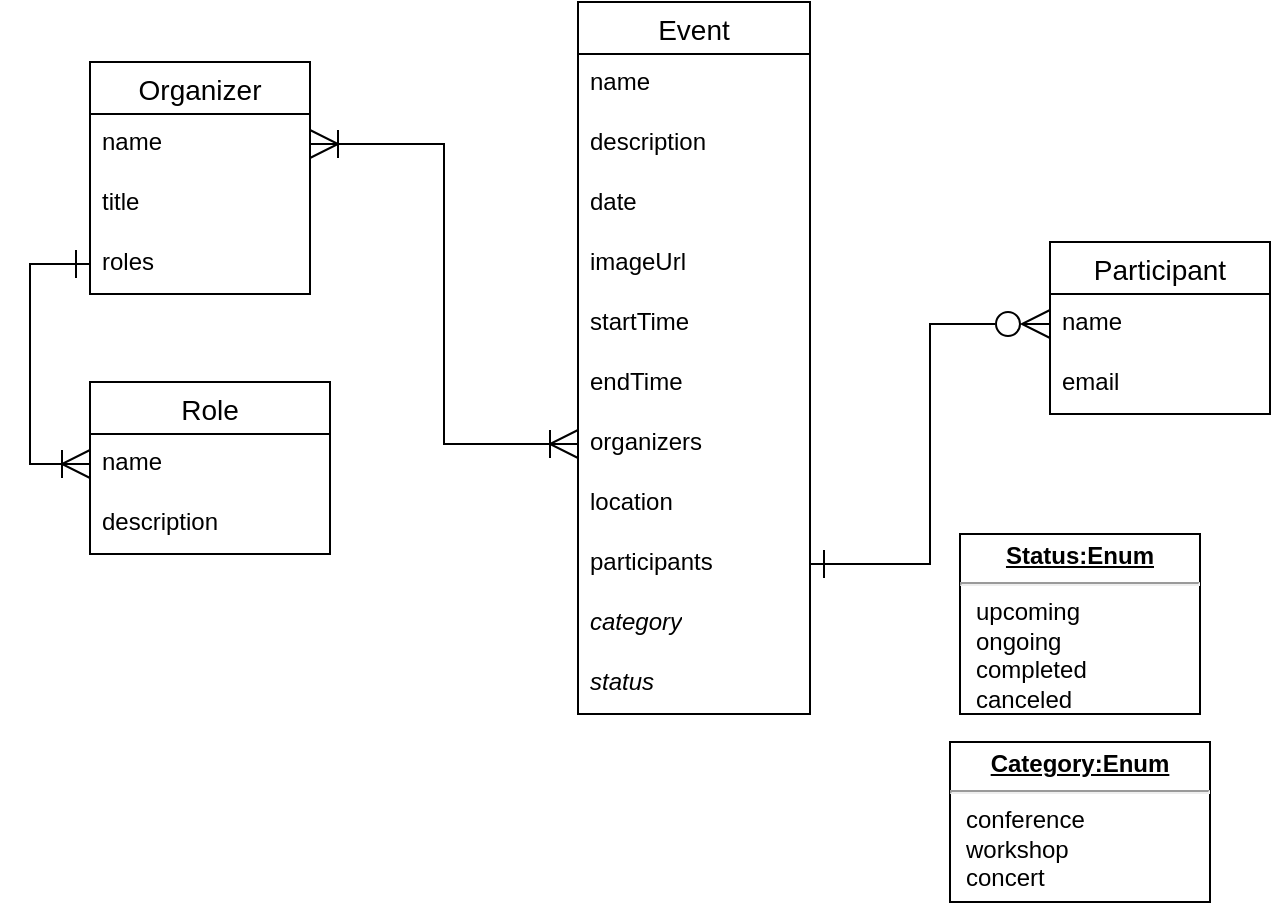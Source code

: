 <mxfile version="22.1.2" type="device">
  <diagram name="Page-1" id="iyOxccVHX-1PbVlOvUsJ">
    <mxGraphModel dx="620" dy="838" grid="1" gridSize="10" guides="1" tooltips="1" connect="1" arrows="1" fold="1" page="1" pageScale="1" pageWidth="827" pageHeight="1169" math="0" shadow="0">
      <root>
        <mxCell id="0" />
        <mxCell id="1" parent="0" />
        <mxCell id="uacM6YIYrOew7gTeRPO1-1" value="Event" style="swimlane;fontStyle=0;childLayout=stackLayout;horizontal=1;startSize=26;horizontalStack=0;resizeParent=1;resizeParentMax=0;resizeLast=0;collapsible=1;marginBottom=0;align=center;fontSize=14;" parent="1" vertex="1">
          <mxGeometry x="334" y="90" width="116" height="356" as="geometry" />
        </mxCell>
        <mxCell id="uacM6YIYrOew7gTeRPO1-2" value="name" style="text;strokeColor=none;fillColor=none;spacingLeft=4;spacingRight=4;overflow=hidden;rotatable=0;points=[[0,0.5],[1,0.5]];portConstraint=eastwest;fontSize=12;whiteSpace=wrap;html=1;" parent="uacM6YIYrOew7gTeRPO1-1" vertex="1">
          <mxGeometry y="26" width="116" height="30" as="geometry" />
        </mxCell>
        <mxCell id="uacM6YIYrOew7gTeRPO1-3" value="description" style="text;strokeColor=none;fillColor=none;spacingLeft=4;spacingRight=4;overflow=hidden;rotatable=0;points=[[0,0.5],[1,0.5]];portConstraint=eastwest;fontSize=12;whiteSpace=wrap;html=1;" parent="uacM6YIYrOew7gTeRPO1-1" vertex="1">
          <mxGeometry y="56" width="116" height="30" as="geometry" />
        </mxCell>
        <mxCell id="uacM6YIYrOew7gTeRPO1-4" value="date" style="text;strokeColor=none;fillColor=none;spacingLeft=4;spacingRight=4;overflow=hidden;rotatable=0;points=[[0,0.5],[1,0.5]];portConstraint=eastwest;fontSize=12;whiteSpace=wrap;html=1;" parent="uacM6YIYrOew7gTeRPO1-1" vertex="1">
          <mxGeometry y="86" width="116" height="30" as="geometry" />
        </mxCell>
        <mxCell id="ffjIof6qUn_GduV8Aljk-5" value="imageUrl" style="text;strokeColor=none;fillColor=none;spacingLeft=4;spacingRight=4;overflow=hidden;rotatable=0;points=[[0,0.5],[1,0.5]];portConstraint=eastwest;fontSize=12;whiteSpace=wrap;html=1;" vertex="1" parent="uacM6YIYrOew7gTeRPO1-1">
          <mxGeometry y="116" width="116" height="30" as="geometry" />
        </mxCell>
        <mxCell id="uacM6YIYrOew7gTeRPO1-5" value="startTime" style="text;strokeColor=none;fillColor=none;spacingLeft=4;spacingRight=4;overflow=hidden;rotatable=0;points=[[0,0.5],[1,0.5]];portConstraint=eastwest;fontSize=12;whiteSpace=wrap;html=1;" parent="uacM6YIYrOew7gTeRPO1-1" vertex="1">
          <mxGeometry y="146" width="116" height="30" as="geometry" />
        </mxCell>
        <mxCell id="uacM6YIYrOew7gTeRPO1-6" value="endTime" style="text;strokeColor=none;fillColor=none;spacingLeft=4;spacingRight=4;overflow=hidden;rotatable=0;points=[[0,0.5],[1,0.5]];portConstraint=eastwest;fontSize=12;whiteSpace=wrap;html=1;" parent="uacM6YIYrOew7gTeRPO1-1" vertex="1">
          <mxGeometry y="176" width="116" height="30" as="geometry" />
        </mxCell>
        <mxCell id="uacM6YIYrOew7gTeRPO1-7" value="organizers" style="text;strokeColor=none;fillColor=none;spacingLeft=4;spacingRight=4;overflow=hidden;rotatable=0;points=[[0,0.5],[1,0.5]];portConstraint=eastwest;fontSize=12;whiteSpace=wrap;html=1;" parent="uacM6YIYrOew7gTeRPO1-1" vertex="1">
          <mxGeometry y="206" width="116" height="30" as="geometry" />
        </mxCell>
        <mxCell id="uacM6YIYrOew7gTeRPO1-8" value="location" style="text;strokeColor=none;fillColor=none;spacingLeft=4;spacingRight=4;overflow=hidden;rotatable=0;points=[[0,0.5],[1,0.5]];portConstraint=eastwest;fontSize=12;whiteSpace=wrap;html=1;" parent="uacM6YIYrOew7gTeRPO1-1" vertex="1">
          <mxGeometry y="236" width="116" height="30" as="geometry" />
        </mxCell>
        <mxCell id="uacM6YIYrOew7gTeRPO1-9" value="participants" style="text;strokeColor=none;fillColor=none;spacingLeft=4;spacingRight=4;overflow=hidden;rotatable=0;points=[[0,0.5],[1,0.5]];portConstraint=eastwest;fontSize=12;whiteSpace=wrap;html=1;" parent="uacM6YIYrOew7gTeRPO1-1" vertex="1">
          <mxGeometry y="266" width="116" height="30" as="geometry" />
        </mxCell>
        <mxCell id="uacM6YIYrOew7gTeRPO1-10" value="category" style="text;strokeColor=none;fillColor=none;spacingLeft=4;spacingRight=4;overflow=hidden;rotatable=0;points=[[0,0.5],[1,0.5]];portConstraint=eastwest;fontSize=12;whiteSpace=wrap;html=1;fontStyle=2" parent="uacM6YIYrOew7gTeRPO1-1" vertex="1">
          <mxGeometry y="296" width="116" height="30" as="geometry" />
        </mxCell>
        <mxCell id="uacM6YIYrOew7gTeRPO1-31" value="status" style="text;strokeColor=none;fillColor=none;spacingLeft=4;spacingRight=4;overflow=hidden;rotatable=0;points=[[0,0.5],[1,0.5]];portConstraint=eastwest;fontSize=12;whiteSpace=wrap;html=1;fontStyle=2" parent="uacM6YIYrOew7gTeRPO1-1" vertex="1">
          <mxGeometry y="326" width="116" height="30" as="geometry" />
        </mxCell>
        <mxCell id="uacM6YIYrOew7gTeRPO1-11" value="Organizer" style="swimlane;fontStyle=0;childLayout=stackLayout;horizontal=1;startSize=26;horizontalStack=0;resizeParent=1;resizeParentMax=0;resizeLast=0;collapsible=1;marginBottom=0;align=center;fontSize=14;" parent="1" vertex="1">
          <mxGeometry x="90" y="120" width="110" height="116" as="geometry" />
        </mxCell>
        <mxCell id="uacM6YIYrOew7gTeRPO1-12" value="name" style="text;strokeColor=none;fillColor=none;spacingLeft=4;spacingRight=4;overflow=hidden;rotatable=0;points=[[0,0.5],[1,0.5]];portConstraint=eastwest;fontSize=12;whiteSpace=wrap;html=1;" parent="uacM6YIYrOew7gTeRPO1-11" vertex="1">
          <mxGeometry y="26" width="110" height="30" as="geometry" />
        </mxCell>
        <mxCell id="uacM6YIYrOew7gTeRPO1-13" value="title" style="text;strokeColor=none;fillColor=none;spacingLeft=4;spacingRight=4;overflow=hidden;rotatable=0;points=[[0,0.5],[1,0.5]];portConstraint=eastwest;fontSize=12;whiteSpace=wrap;html=1;" parent="uacM6YIYrOew7gTeRPO1-11" vertex="1">
          <mxGeometry y="56" width="110" height="30" as="geometry" />
        </mxCell>
        <mxCell id="uacM6YIYrOew7gTeRPO1-14" value="roles" style="text;strokeColor=none;fillColor=none;spacingLeft=4;spacingRight=4;overflow=hidden;rotatable=0;points=[[0,0.5],[1,0.5]];portConstraint=eastwest;fontSize=12;whiteSpace=wrap;html=1;" parent="uacM6YIYrOew7gTeRPO1-11" vertex="1">
          <mxGeometry y="86" width="110" height="30" as="geometry" />
        </mxCell>
        <mxCell id="uacM6YIYrOew7gTeRPO1-21" value="Role" style="swimlane;fontStyle=0;childLayout=stackLayout;horizontal=1;startSize=26;horizontalStack=0;resizeParent=1;resizeParentMax=0;resizeLast=0;collapsible=1;marginBottom=0;align=center;fontSize=14;" parent="1" vertex="1">
          <mxGeometry x="90" y="280" width="120" height="86" as="geometry" />
        </mxCell>
        <mxCell id="uacM6YIYrOew7gTeRPO1-22" value="name" style="text;strokeColor=none;fillColor=none;spacingLeft=4;spacingRight=4;overflow=hidden;rotatable=0;points=[[0,0.5],[1,0.5]];portConstraint=eastwest;fontSize=12;whiteSpace=wrap;html=1;" parent="uacM6YIYrOew7gTeRPO1-21" vertex="1">
          <mxGeometry y="26" width="120" height="30" as="geometry" />
        </mxCell>
        <mxCell id="uacM6YIYrOew7gTeRPO1-23" value="description" style="text;strokeColor=none;fillColor=none;spacingLeft=4;spacingRight=4;overflow=hidden;rotatable=0;points=[[0,0.5],[1,0.5]];portConstraint=eastwest;fontSize=12;whiteSpace=wrap;html=1;" parent="uacM6YIYrOew7gTeRPO1-21" vertex="1">
          <mxGeometry y="56" width="120" height="30" as="geometry" />
        </mxCell>
        <mxCell id="uacM6YIYrOew7gTeRPO1-25" value="Participant" style="swimlane;fontStyle=0;childLayout=stackLayout;horizontal=1;startSize=26;horizontalStack=0;resizeParent=1;resizeParentMax=0;resizeLast=0;collapsible=1;marginBottom=0;align=center;fontSize=14;" parent="1" vertex="1">
          <mxGeometry x="570" y="210" width="110" height="86" as="geometry" />
        </mxCell>
        <mxCell id="uacM6YIYrOew7gTeRPO1-26" value="name" style="text;strokeColor=none;fillColor=none;spacingLeft=4;spacingRight=4;overflow=hidden;rotatable=0;points=[[0,0.5],[1,0.5]];portConstraint=eastwest;fontSize=12;whiteSpace=wrap;html=1;" parent="uacM6YIYrOew7gTeRPO1-25" vertex="1">
          <mxGeometry y="26" width="110" height="30" as="geometry" />
        </mxCell>
        <mxCell id="uacM6YIYrOew7gTeRPO1-27" value="email" style="text;strokeColor=none;fillColor=none;spacingLeft=4;spacingRight=4;overflow=hidden;rotatable=0;points=[[0,0.5],[1,0.5]];portConstraint=eastwest;fontSize=12;whiteSpace=wrap;html=1;" parent="uacM6YIYrOew7gTeRPO1-25" vertex="1">
          <mxGeometry y="56" width="110" height="30" as="geometry" />
        </mxCell>
        <mxCell id="uacM6YIYrOew7gTeRPO1-29" value="&lt;p style=&quot;margin:0px;margin-top:4px;text-align:center;text-decoration:underline;&quot;&gt;&lt;b&gt;Status:Enum&lt;/b&gt;&lt;/p&gt;&lt;hr&gt;&lt;p style=&quot;margin:0px;margin-left:8px;&quot;&gt;upcoming&lt;/p&gt;&lt;p style=&quot;margin:0px;margin-left:8px;&quot;&gt;ongoing&lt;/p&gt;&lt;p style=&quot;margin:0px;margin-left:8px;&quot;&gt;completed&lt;/p&gt;&lt;p style=&quot;margin:0px;margin-left:8px;&quot;&gt;canceled&lt;/p&gt;" style="verticalAlign=top;align=left;overflow=fill;fontSize=12;fontFamily=Helvetica;html=1;whiteSpace=wrap;" parent="1" vertex="1">
          <mxGeometry x="525" y="356" width="120" height="90" as="geometry" />
        </mxCell>
        <mxCell id="uacM6YIYrOew7gTeRPO1-30" value="&lt;p style=&quot;margin:0px;margin-top:4px;text-align:center;text-decoration:underline;&quot;&gt;&lt;b&gt;Category:Enum&lt;/b&gt;&lt;/p&gt;&lt;hr&gt;&lt;p style=&quot;margin:0px;margin-left:8px;&quot;&gt;conference&lt;/p&gt;&lt;p style=&quot;margin:0px;margin-left:8px;&quot;&gt;workshop&lt;/p&gt;&lt;p style=&quot;margin:0px;margin-left:8px;&quot;&gt;concert&lt;/p&gt;" style="verticalAlign=top;align=left;overflow=fill;fontSize=12;fontFamily=Helvetica;html=1;whiteSpace=wrap;" parent="1" vertex="1">
          <mxGeometry x="520" y="460" width="130" height="80" as="geometry" />
        </mxCell>
        <mxCell id="uacM6YIYrOew7gTeRPO1-32" style="edgeStyle=orthogonalEdgeStyle;rounded=0;orthogonalLoop=1;jettySize=auto;html=1;exitX=1;exitY=0.5;exitDx=0;exitDy=0;entryX=0;entryY=0.5;entryDx=0;entryDy=0;endArrow=ERzeroToMany;endFill=0;startArrow=ERone;startFill=0;endSize=12;startSize=12;" parent="1" source="uacM6YIYrOew7gTeRPO1-9" target="uacM6YIYrOew7gTeRPO1-26" edge="1">
          <mxGeometry relative="1" as="geometry" />
        </mxCell>
        <mxCell id="uacM6YIYrOew7gTeRPO1-33" style="edgeStyle=orthogonalEdgeStyle;rounded=0;orthogonalLoop=1;jettySize=auto;html=1;exitX=0;exitY=0.5;exitDx=0;exitDy=0;entryX=1;entryY=0.5;entryDx=0;entryDy=0;endArrow=ERoneToMany;endFill=0;startArrow=ERoneToMany;startFill=0;endSize=12;startSize=12;" parent="1" source="uacM6YIYrOew7gTeRPO1-7" target="uacM6YIYrOew7gTeRPO1-12" edge="1">
          <mxGeometry relative="1" as="geometry" />
        </mxCell>
        <mxCell id="uacM6YIYrOew7gTeRPO1-34" style="edgeStyle=orthogonalEdgeStyle;rounded=0;orthogonalLoop=1;jettySize=auto;html=1;exitX=0;exitY=0.5;exitDx=0;exitDy=0;entryX=0;entryY=0.5;entryDx=0;entryDy=0;endArrow=ERoneToMany;endFill=0;startArrow=ERone;startFill=0;endSize=12;startSize=12;" parent="1" source="uacM6YIYrOew7gTeRPO1-14" target="uacM6YIYrOew7gTeRPO1-22" edge="1">
          <mxGeometry relative="1" as="geometry" />
        </mxCell>
      </root>
    </mxGraphModel>
  </diagram>
</mxfile>
